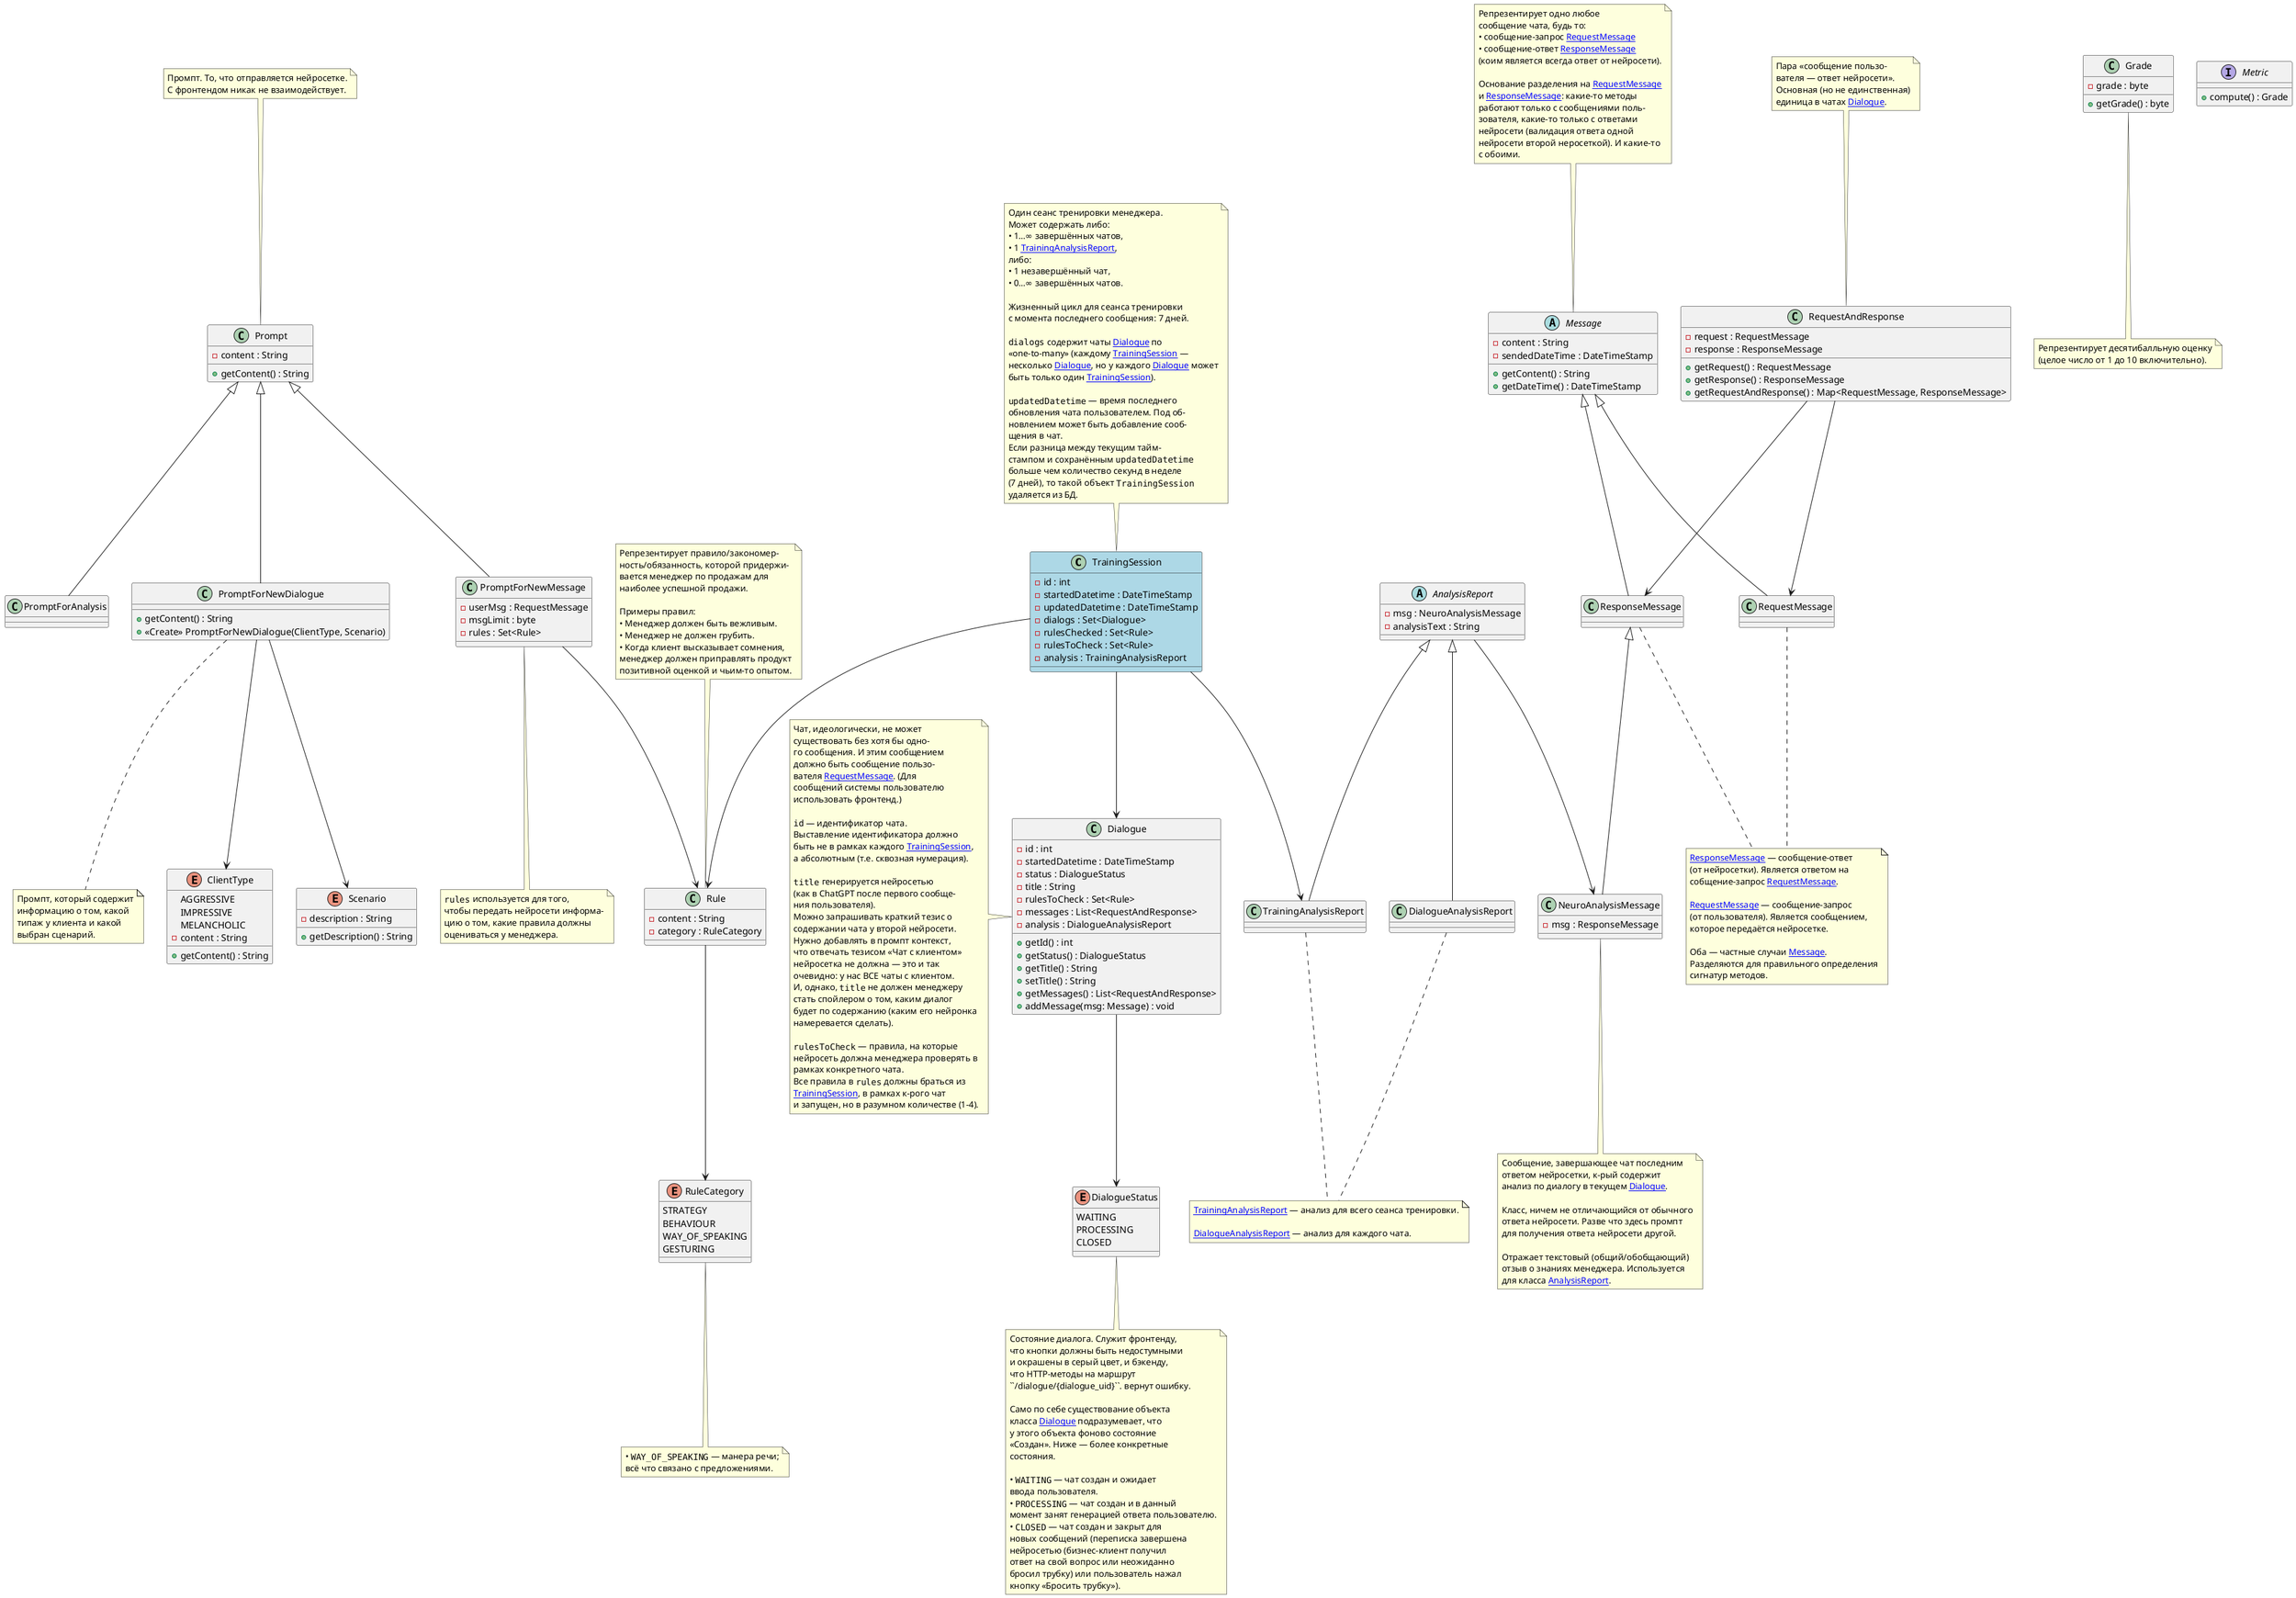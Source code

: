 @startuml

class TrainingSession #lightblue {
    - id : int
    - startedDatetime : DateTimeStamp
    - updatedDatetime : DateTimeStamp
    - dialogs : Set<Dialogue>
    - rulesChecked : Set<Rule>
    - rulesToCheck : Set<Rule>
    - analysis : TrainingAnalysisReport
}
note top of TrainingSession
    Один сеанс тренировки менеджера.
    Может содержать либо:
    • 1…∞ завершённых чатов,
    • 1 [[TrainingAnalysisReport]],
    либо:
    • 1 незавершённый чат,
    • 0…∞ завершённых чатов.
    ' todo выразить вот это «…» в виде List или Set в поле

    Жизненный цикл для сеанса тренировки
    с момента последнего сообщения: 7 дней.
    
    ""dialogs"" содержит чаты [[Dialogue]] по
    «one-to-many» (каждому [[TrainingSession]] —
    несколько [[Dialogue]], но у каждого [[Dialogue]] может
    быть только один [[TrainingSession]]).
    
    ""updatedDatetime"" — время последнего
    обновления чата пользователем. Под об-
    новлением может быть добавление сооб-
    щения в чат.
    Если разница между текущим тайм-
    стампом и сохранённым ""updatedDatetime""
    больше чем количество секунд в неделе
    (7 дней), то такой объект ""TrainingSession""
    удаляется из БД.
end note
TrainingSession --> Dialogue
TrainingSession --> Rule
TrainingSession --> TrainingAnalysisReport

class Dialogue {
    - id : int
    - startedDatetime : DateTimeStamp
    ' У чата жизненный цикл такой же
    - status : DialogueStatus
    - title : String
    - rulesToCheck : Set<Rule>
    - messages : List<RequestAndResponse>
    - analysis : DialogueAnalysisReport
    + getId() : int
    + getStatus() : DialogueStatus
    + getTitle() : String
    + setTitle() : String
    + getMessages() : List<RequestAndResponse>
    + addMessage(msg: Message) : void
}
note left of Dialogue
    Чат, идеологически, не может
    существовать без хотя бы одно-
    го сообщения. И этим сообщением
    должно быть сообщение пользо-
    вателя [[RequestMessage]]. (Для
    сообщений системы пользователю
    использовать фронтенд.)

    ""id"" — идентификатор чата.
    Выставление идентификатора должно
    быть не в рамках каждого [[TrainingSession]],
    а абсолютным (т.е. сквозная нумерация).
    
    ""title"" генерируется нейросетью
    (как в ChatGPT после первого сообще-
    ния пользователя).
    Можно запрашивать краткий тезис о
    содержании чата у второй нейросети.
    Нужно добавлять в промпт контекст,
    что отвечать тезисом «Чат с клиентом»
    нейросетка не должна — это и так
    очевидно: у нас ВСЕ чаты с клиентом.
    И, однако, ""title"" не должен менеджеру
    стать спойлером о том, каким диалог
    будет по содержанию (каким его нейронка
    намеревается сделать).
    
    ""rulesToCheck"" — правила, на которые
    нейросеть должна менеджера проверять в
    рамках конкретного чата.
    Все правила в ""rules"" должны браться из
    [[TrainingSession]], в рамках к-рого чат
    и запущен, но в разумном количестве (1-4).
end note

enum DialogueStatus {
    WAITING
    PROCESSING
    CLOSED
}
note bottom of DialogueStatus
    Состояние диалога. Служит фронтенду,
    что кнопки должны быть недостумными
    и окрашены в серый цвет, и бэкенду,
    что HTTP-методы на маршрут
    ``/dialogue/{dialogue_uid}``. вернут ошибку.
    
    Само по себе существование объекта
    класса [[Dialogue]] подразумевает, что
    у этого объекта фоново состояние
    «Создан». Ниже — более конкретные
    состояния.
    
    • ""WAITING"" — чат создан и ожидает
    ввода пользователя.
    • ""PROCESSING"" — чат создан и в данный
    момент занят генерацией ответа пользователю.
    • ""CLOSED"" — чат создан и закрыт для
    новых сообщений (переписка завершена
    нейросетью (бизнес-клиент получил
    ответ на свой вопрос или неожиданно
    бросил трубку) или пользователь нажал
    кнопку «Бросить трубку»).
end note
Dialogue --> DialogueStatus

abstract class Message {
    - content : String
    - sendedDateTime : DateTimeStamp
    + getContent() : String
    + getDateTime() : DateTimeStamp
}
note top of Message
    Репрезентирует одно любое
    сообщение чата, будь то:
    • сообщение-запрос [[RequestMessage]]
    'TODO todo ниже я диаметрально неправильно написал
    '(т.е. запрос, с которым бизнес-клиент
    '«позвонил» менеджеру, а также все
    'последующие сообщения от бизнес-клиента);
    • сообщение-ответ [[ResponseMessage]]
    (коим является всегда ответ от нейросети).
    
    Основание разделения на [[RequestMessage]]
    и [[ResponseMessage]]: какие-то методы
    работают только с сообщениями поль-
    зователя, какие-то только с ответами
    нейросети (валидация ответа одной
    нейросети второй неросеткой). И какие-то
    с обоими.
end note

Message <|-- RequestMessage
class RequestMessage {
    
}

Message <|-- ResponseMessage
class ResponseMessage {
    
}
note as MessagesNote
    [[ResponseMessage]] — сообщение-ответ
    (от нейросетки). Является ответом на
    собщение-запрос [[RequestMessage]].
    
    [[RequestMessage]] — сообщение-запрос
    (от пользователя). Является сообщением,
    которое передаётся нейросетке.
    
    Оба — частные случаи [[Message]].
    Разделяются для правильного определения
    сигнатур методов.
end note
ResponseMessage .. MessagesNote
RequestMessage .. MessagesNote

class RequestAndResponse {
    - request : RequestMessage
    - response : ResponseMessage
    + getRequest() : RequestMessage
    + getResponse() : ResponseMessage
    + getRequestAndResponse() : Map<RequestMessage, ResponseMessage>
}
note top of RequestAndResponse
    Пара «сообщение пользо-
    вателя — ответ нейросети».
    Основная (но не единственная)
    единица в чатах [[Dialogue]].
end note
RequestAndResponse --> ResponseMessage
RequestAndResponse --> RequestMessage

abstract class AnalysisReport {
    - msg : NeuroAnalysisMessage
    - analysisText : String
    ' Метрики добавить
}
class DialogueAnalysisReport {
    
}
AnalysisReport <|-- DialogueAnalysisReport
class TrainingAnalysisReport {
    
}
AnalysisReport <|-- TrainingAnalysisReport
AnalysisReport --> NeuroAnalysisMessage

note as AnalysisNote
    [[TrainingAnalysisReport]] — анализ для всего сеанса тренировки.
    
    [[DialogueAnalysisReport]] — анализ для каждого чата.
end note
TrainingAnalysisReport .. AnalysisNote
DialogueAnalysisReport .. AnalysisNote

ResponseMessage <|-- NeuroAnalysisMessage
class NeuroAnalysisMessage {
    - msg : ResponseMessage
}
note bottom of NeuroAnalysisMessage
    Сообщение, завершающее чат последним
    ответом нейросетки, к-рый содержит
    анализ по диалогу в текущем [[Dialogue]].
    
    Класс, ничем не отличающийся от обычного
    ответа нейросети. Разве что здесь промпт
    для получения ответа нейросети другой.
    
    Отражает текстовый (общий/обобщающий)
    отзыв о знаниях менеджера. Используется
    для класса [[AnalysisReport]].
end note

class Prompt {
    - content : String
    + getContent() : String
    ' Должен генерироваться из категории Scenario и категории ClientType (и правил Rule)
}

note top of Prompt
    Промпт. То, что отправляется нейросетке.
    С фронтендом никак не взаимодействует.
end note

class PromptForAnalysis {
    
}
Prompt <|-- PromptForAnalysis

class PromptForNewDialogue {
    + getContent() : String
    + <<Create>> PromptForNewDialogue(ClientType, Scenario)
}
PromptForNewDialogue --> ClientType
PromptForNewDialogue --> Scenario
note bottom of PromptForNewDialogue
    Промпт, который содержит
    информацию о том, какой
    типаж у клиента и какой
    выбран сценарий.
end note
Prompt <|-- PromptForNewDialogue

class PromptForNewMessage {
    - userMsg : RequestMessage
    - msgLimit : byte
    - rules : Set<Rule>
}
Prompt <|-- PromptForNewMessage
PromptForNewMessage --> Rule
note bottom of PromptForNewMessage
    ""rules"" используется для того,
    чтобы передать нейросети информа-
    цию о том, какие правила должны
    оцениваться у менеджера.
end note

enum ClientType {
    AGGRESSIVE
    IMPRESSIVE
    MELANCHOLIC
    - content : String
    + getContent() : String
}
enum Scenario {
    - description : String
    + getDescription() : String
}

class Rule {
    - content : String
    - category : RuleCategory
}
note top of Rule
    Репрезентирует правило/закономер-
    ность/обязанность, которой придержи-
    вается менеджер по продажам для
    наиболее успешной продажи.
    
    Примеры правил:
    • Менеджер должен быть вежливым.
    • Менеджер не должен грубить.
    • Когда клиент высказывает сомнения,
    менеджер должен приправлять продукт
    позитивной оценкой и чьим-то опытом.
end note
' Пускай нейросетка будет ссылаться на текчтовое описание правила
' Класс примеров валидации. и класс примеров Rules (причём для каждого Rule модет быть Set из классов-примеров)
Rule --> RuleCategory

enum RuleCategory {
    STRATEGY
    BEHAVIOUR
    WAY_OF_SPEAKING
    GESTURING
    '- examples : List<Map<String, String>>
}
note bottom of RuleCategory
    • ""WAY_OF_SPEAKING"" — манера речи;
    всё что связано с предложениями.
end note

class Grade {
    - grade : byte
    + getGrade() : byte
}
note bottom of Grade
    Репрезентирует десятибалльную оценку
    (целое число от 1 до 10 включительно).
end note

interface Metric {
    + compute() : Grade
}

@enduml
